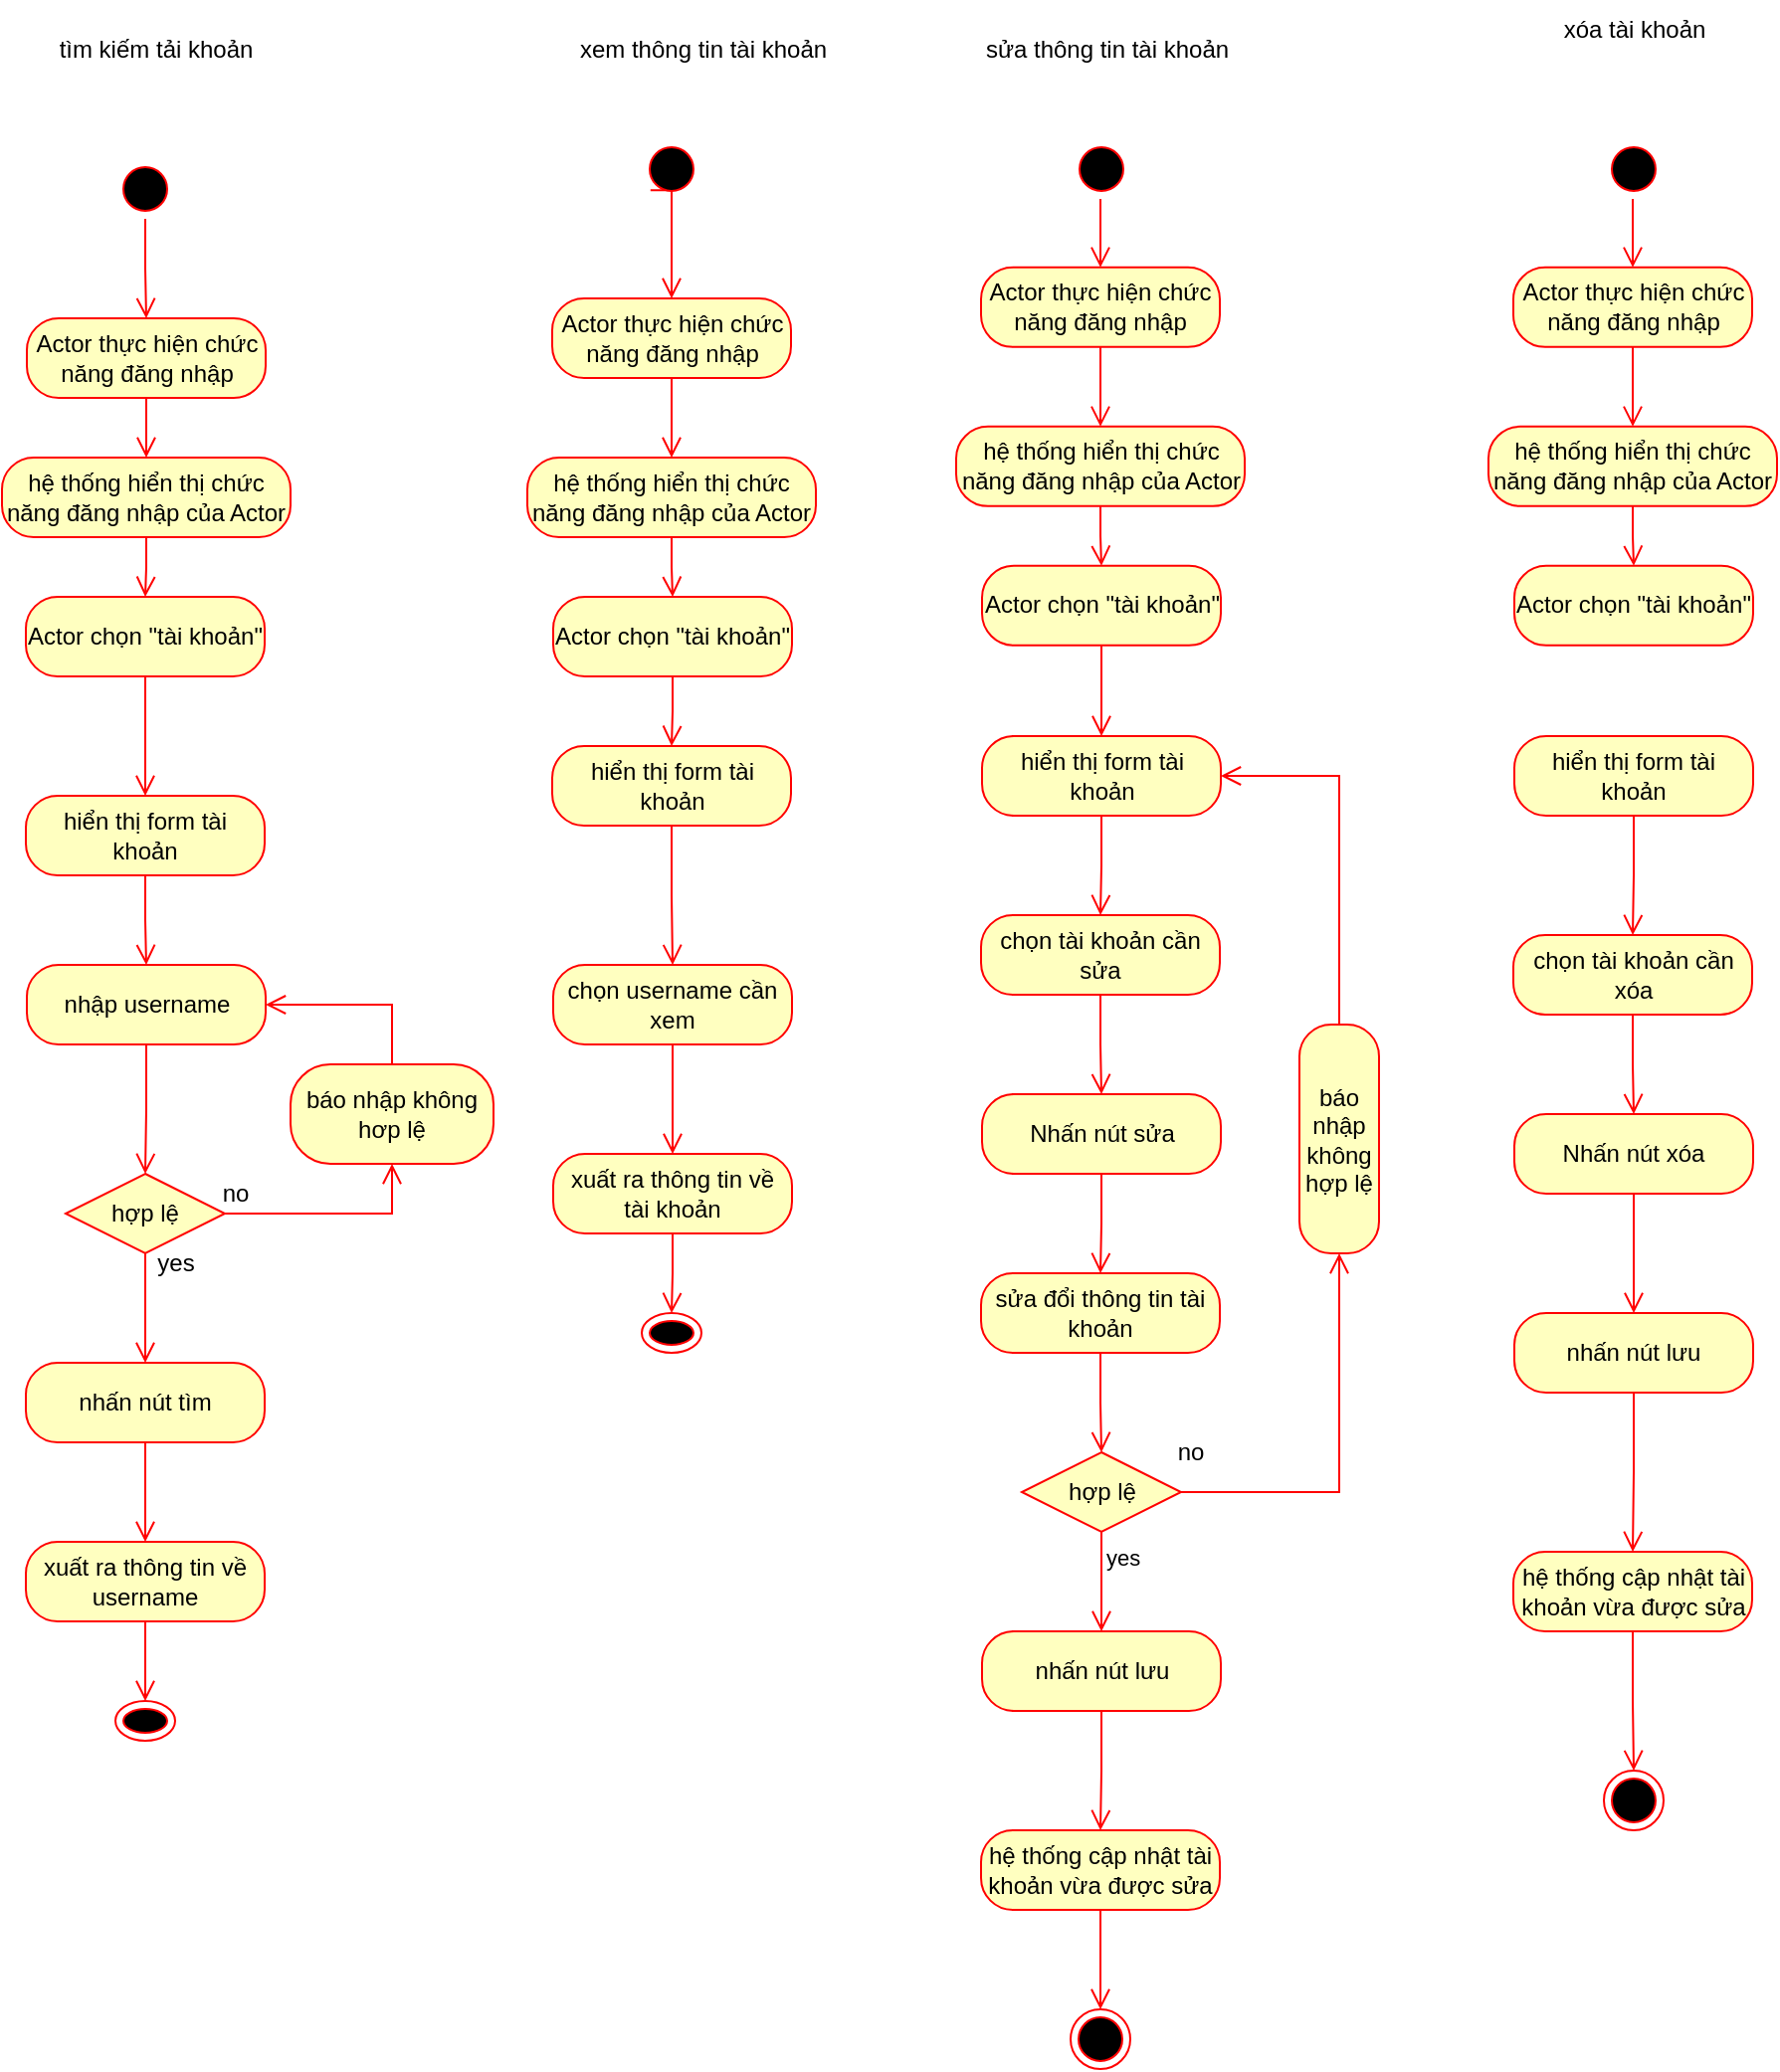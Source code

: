 <mxfile version="20.3.0" type="device"><diagram id="ISaR1A7o944pUpE1qrvK" name="Page-1"><mxGraphModel dx="1278" dy="641" grid="1" gridSize="10" guides="1" tooltips="1" connect="1" arrows="1" fold="1" page="1" pageScale="1" pageWidth="850" pageHeight="1100" math="0" shadow="0"><root><mxCell id="0"/><mxCell id="1" parent="0"/><mxCell id="eyunKyu2GfTT3AGku9Bz-1" value="" style="ellipse;html=1;shape=startState;fillColor=#000000;strokeColor=#ff0000;" parent="1" vertex="1"><mxGeometry x="410" y="290" width="30" height="30" as="geometry"/></mxCell><mxCell id="eyunKyu2GfTT3AGku9Bz-2" value="" style="edgeStyle=orthogonalEdgeStyle;html=1;verticalAlign=bottom;endArrow=open;endSize=8;strokeColor=#ff0000;rounded=0;entryX=0.5;entryY=0;entryDx=0;entryDy=0;" parent="1" source="eyunKyu2GfTT3AGku9Bz-1" target="eyunKyu2GfTT3AGku9Bz-3" edge="1"><mxGeometry relative="1" as="geometry"><mxPoint x="425" y="380" as="targetPoint"/></mxGeometry></mxCell><mxCell id="eyunKyu2GfTT3AGku9Bz-3" value="Actor thực hiện chức năng đăng nhập" style="rounded=1;whiteSpace=wrap;html=1;arcSize=40;fontColor=#000000;fillColor=#ffffc0;strokeColor=#ff0000;" parent="1" vertex="1"><mxGeometry x="365.5" y="370" width="120" height="40" as="geometry"/></mxCell><mxCell id="eyunKyu2GfTT3AGku9Bz-4" value="" style="edgeStyle=orthogonalEdgeStyle;html=1;verticalAlign=bottom;endArrow=open;endSize=8;strokeColor=#ff0000;rounded=0;entryX=0.5;entryY=0;entryDx=0;entryDy=0;" parent="1" source="eyunKyu2GfTT3AGku9Bz-3" target="eyunKyu2GfTT3AGku9Bz-5" edge="1"><mxGeometry relative="1" as="geometry"><mxPoint x="425" y="460" as="targetPoint"/></mxGeometry></mxCell><mxCell id="eyunKyu2GfTT3AGku9Bz-5" value="hệ thống hiển thị chức năng đăng nhập của Actor" style="rounded=1;whiteSpace=wrap;html=1;arcSize=40;fontColor=#000000;fillColor=#ffffc0;strokeColor=#ff0000;" parent="1" vertex="1"><mxGeometry x="353" y="440" width="145" height="40" as="geometry"/></mxCell><mxCell id="eyunKyu2GfTT3AGku9Bz-6" value="" style="edgeStyle=orthogonalEdgeStyle;html=1;verticalAlign=bottom;endArrow=open;endSize=8;strokeColor=#ff0000;rounded=0;entryX=0.5;entryY=0;entryDx=0;entryDy=0;" parent="1" source="eyunKyu2GfTT3AGku9Bz-5" target="eyunKyu2GfTT3AGku9Bz-9" edge="1"><mxGeometry relative="1" as="geometry"><mxPoint x="425" y="560" as="targetPoint"/></mxGeometry></mxCell><mxCell id="eyunKyu2GfTT3AGku9Bz-9" value="Actor chọn &quot;tài khoản&quot;" style="rounded=1;whiteSpace=wrap;html=1;arcSize=40;fontColor=#000000;fillColor=#ffffc0;strokeColor=#ff0000;" parent="1" vertex="1"><mxGeometry x="365" y="510" width="120" height="40" as="geometry"/></mxCell><mxCell id="eyunKyu2GfTT3AGku9Bz-10" value="" style="edgeStyle=orthogonalEdgeStyle;html=1;verticalAlign=bottom;endArrow=open;endSize=8;strokeColor=#ff0000;rounded=0;entryX=0.5;entryY=0;entryDx=0;entryDy=0;" parent="1" source="eyunKyu2GfTT3AGku9Bz-9" target="Q9FIczg3-91esxpvTEis-57" edge="1"><mxGeometry relative="1" as="geometry"><mxPoint x="420" y="590" as="targetPoint"/></mxGeometry></mxCell><mxCell id="eyunKyu2GfTT3AGku9Bz-16" value="tìm kiếm tải khoản" style="text;html=1;align=center;verticalAlign=middle;resizable=0;points=[];autosize=1;strokeColor=none;fillColor=none;" parent="1" vertex="1"><mxGeometry x="370" y="220" width="120" height="30" as="geometry"/></mxCell><mxCell id="eyunKyu2GfTT3AGku9Bz-17" value="nhập username" style="rounded=1;whiteSpace=wrap;html=1;arcSize=40;fontColor=#000000;fillColor=#ffffc0;strokeColor=#ff0000;" parent="1" vertex="1"><mxGeometry x="365.5" y="695" width="120" height="40" as="geometry"/></mxCell><mxCell id="eyunKyu2GfTT3AGku9Bz-18" value="" style="edgeStyle=orthogonalEdgeStyle;html=1;verticalAlign=bottom;endArrow=open;endSize=8;strokeColor=#ff0000;rounded=0;entryX=0.5;entryY=0;entryDx=0;entryDy=0;" parent="1" source="eyunKyu2GfTT3AGku9Bz-17" target="eyunKyu2GfTT3AGku9Bz-19" edge="1"><mxGeometry relative="1" as="geometry"><mxPoint x="413" y="885" as="targetPoint"/></mxGeometry></mxCell><mxCell id="eyunKyu2GfTT3AGku9Bz-19" value="hợp lệ" style="rhombus;whiteSpace=wrap;html=1;fillColor=#ffffc0;strokeColor=#ff0000;" parent="1" vertex="1"><mxGeometry x="385" y="800" width="80" height="40" as="geometry"/></mxCell><mxCell id="eyunKyu2GfTT3AGku9Bz-22" value="báo nhập không hơp lệ" style="rounded=1;whiteSpace=wrap;html=1;arcSize=40;fontColor=#000000;fillColor=#ffffc0;strokeColor=#ff0000;" parent="1" vertex="1"><mxGeometry x="498" y="745" width="102" height="50" as="geometry"/></mxCell><mxCell id="eyunKyu2GfTT3AGku9Bz-23" value="" style="edgeStyle=orthogonalEdgeStyle;html=1;verticalAlign=bottom;endArrow=open;endSize=8;strokeColor=#ff0000;rounded=0;exitX=0.5;exitY=0;exitDx=0;exitDy=0;entryX=1;entryY=0.5;entryDx=0;entryDy=0;" parent="1" source="eyunKyu2GfTT3AGku9Bz-22" target="eyunKyu2GfTT3AGku9Bz-17" edge="1"><mxGeometry relative="1" as="geometry"><mxPoint x="540" y="925" as="targetPoint"/></mxGeometry></mxCell><mxCell id="eyunKyu2GfTT3AGku9Bz-24" value="" style="edgeStyle=orthogonalEdgeStyle;html=1;verticalAlign=bottom;endArrow=open;endSize=8;strokeColor=#ff0000;rounded=0;exitX=1;exitY=0.5;exitDx=0;exitDy=0;entryX=0.5;entryY=1;entryDx=0;entryDy=0;" parent="1" source="eyunKyu2GfTT3AGku9Bz-19" target="eyunKyu2GfTT3AGku9Bz-22" edge="1"><mxGeometry relative="1" as="geometry"><mxPoint x="550" y="895" as="targetPoint"/><mxPoint x="435" y="825" as="sourcePoint"/></mxGeometry></mxCell><mxCell id="eyunKyu2GfTT3AGku9Bz-30" value="" style="edgeStyle=orthogonalEdgeStyle;html=1;verticalAlign=bottom;endArrow=open;endSize=8;strokeColor=#ff0000;rounded=0;exitX=0.5;exitY=1;exitDx=0;exitDy=0;entryX=0.5;entryY=0;entryDx=0;entryDy=0;" parent="1" source="eyunKyu2GfTT3AGku9Bz-19" target="Q9FIczg3-91esxpvTEis-37" edge="1"><mxGeometry relative="1" as="geometry"><mxPoint x="426" y="965" as="targetPoint"/><mxPoint x="430" y="785.0" as="sourcePoint"/><Array as="points"/></mxGeometry></mxCell><mxCell id="eyunKyu2GfTT3AGku9Bz-32" value="xuất ra thông tin về username" style="rounded=1;whiteSpace=wrap;html=1;arcSize=40;fontColor=#000000;fillColor=#ffffc0;strokeColor=#ff0000;" parent="1" vertex="1"><mxGeometry x="365" y="985" width="120" height="40" as="geometry"/></mxCell><mxCell id="eyunKyu2GfTT3AGku9Bz-33" value="" style="edgeStyle=orthogonalEdgeStyle;html=1;verticalAlign=bottom;endArrow=open;endSize=8;strokeColor=#ff0000;rounded=0;" parent="1" source="eyunKyu2GfTT3AGku9Bz-32" target="eyunKyu2GfTT3AGku9Bz-34" edge="1"><mxGeometry relative="1" as="geometry"><mxPoint x="420" y="1025" as="targetPoint"/><Array as="points"/></mxGeometry></mxCell><mxCell id="eyunKyu2GfTT3AGku9Bz-34" value="" style="ellipse;html=1;shape=endState;fillColor=#000000;strokeColor=#ff0000;" parent="1" vertex="1"><mxGeometry x="410" y="1065" width="30" height="20" as="geometry"/></mxCell><mxCell id="eyunKyu2GfTT3AGku9Bz-38" value="xem thông tin tài khoản" style="text;html=1;align=center;verticalAlign=middle;resizable=0;points=[];autosize=1;strokeColor=none;fillColor=none;" parent="1" vertex="1"><mxGeometry x="629.5" y="220" width="150" height="30" as="geometry"/></mxCell><mxCell id="eyunKyu2GfTT3AGku9Bz-39" value="chọn username cần xem" style="rounded=1;whiteSpace=wrap;html=1;arcSize=40;fontColor=#000000;fillColor=#ffffc0;strokeColor=#ff0000;" parent="1" vertex="1"><mxGeometry x="630" y="695" width="120" height="40" as="geometry"/></mxCell><mxCell id="eyunKyu2GfTT3AGku9Bz-40" value="" style="edgeStyle=orthogonalEdgeStyle;html=1;verticalAlign=bottom;endArrow=open;endSize=8;strokeColor=#ff0000;rounded=0;entryX=0.5;entryY=0;entryDx=0;entryDy=0;" parent="1" source="eyunKyu2GfTT3AGku9Bz-39" target="eyunKyu2GfTT3AGku9Bz-44" edge="1"><mxGeometry relative="1" as="geometry"><mxPoint x="690" y="800.0" as="targetPoint"/></mxGeometry></mxCell><mxCell id="eyunKyu2GfTT3AGku9Bz-44" value="xuất ra thông tin về tài khoản" style="rounded=1;whiteSpace=wrap;html=1;arcSize=40;fontColor=#000000;fillColor=#ffffc0;strokeColor=#ff0000;" parent="1" vertex="1"><mxGeometry x="630" y="790" width="120" height="40" as="geometry"/></mxCell><mxCell id="eyunKyu2GfTT3AGku9Bz-45" value="" style="edgeStyle=orthogonalEdgeStyle;html=1;verticalAlign=bottom;endArrow=open;endSize=8;strokeColor=#ff0000;rounded=0;entryX=0.5;entryY=0;entryDx=0;entryDy=0;" parent="1" source="eyunKyu2GfTT3AGku9Bz-44" target="Q9FIczg3-91esxpvTEis-22" edge="1"><mxGeometry relative="1" as="geometry"><mxPoint x="689.5" y="840.0" as="targetPoint"/><Array as="points"/></mxGeometry></mxCell><mxCell id="eyunKyu2GfTT3AGku9Bz-56" value="sửa thông tin tài khoản" style="text;html=1;align=center;verticalAlign=middle;resizable=0;points=[];autosize=1;strokeColor=none;fillColor=none;" parent="1" vertex="1"><mxGeometry x="832.5" y="220" width="150" height="30" as="geometry"/></mxCell><mxCell id="eyunKyu2GfTT3AGku9Bz-60" value="hợp lệ" style="rhombus;whiteSpace=wrap;html=1;fillColor=#ffffc0;strokeColor=#ff0000;" parent="1" vertex="1"><mxGeometry x="865.5" y="940" width="80" height="40" as="geometry"/></mxCell><mxCell id="eyunKyu2GfTT3AGku9Bz-62" value="yes" style="edgeStyle=orthogonalEdgeStyle;html=1;align=left;verticalAlign=top;endArrow=open;endSize=8;strokeColor=#ff0000;rounded=0;entryX=0.5;entryY=0;entryDx=0;entryDy=0;" parent="1" source="eyunKyu2GfTT3AGku9Bz-60" target="eyunKyu2GfTT3AGku9Bz-69" edge="1"><mxGeometry x="-1" relative="1" as="geometry"><mxPoint x="905" y="990" as="targetPoint"/></mxGeometry></mxCell><mxCell id="eyunKyu2GfTT3AGku9Bz-69" value="nhấn nút lưu" style="rounded=1;whiteSpace=wrap;html=1;arcSize=40;fontColor=#000000;fillColor=#ffffc0;strokeColor=#ff0000;" parent="1" vertex="1"><mxGeometry x="845.5" y="1030" width="120" height="40" as="geometry"/></mxCell><mxCell id="eyunKyu2GfTT3AGku9Bz-70" value="" style="edgeStyle=orthogonalEdgeStyle;html=1;verticalAlign=bottom;endArrow=open;endSize=8;strokeColor=#ff0000;rounded=0;" parent="1" source="eyunKyu2GfTT3AGku9Bz-69" target="eyunKyu2GfTT3AGku9Bz-71" edge="1"><mxGeometry relative="1" as="geometry"><mxPoint x="845" y="1200" as="targetPoint"/></mxGeometry></mxCell><mxCell id="eyunKyu2GfTT3AGku9Bz-71" value="hệ thống cập nhật tài khoản vừa được sửa" style="rounded=1;whiteSpace=wrap;html=1;arcSize=40;fontColor=#000000;fillColor=#ffffc0;strokeColor=#ff0000;" parent="1" vertex="1"><mxGeometry x="845" y="1130" width="120" height="40" as="geometry"/></mxCell><mxCell id="eyunKyu2GfTT3AGku9Bz-76" value="xóa tài khoản" style="text;html=1;align=center;verticalAlign=middle;resizable=0;points=[];autosize=1;strokeColor=none;fillColor=none;" parent="1" vertex="1"><mxGeometry x="1127.5" y="210" width="90" height="30" as="geometry"/></mxCell><mxCell id="Q9FIczg3-91esxpvTEis-2" value="no" style="text;html=1;align=center;verticalAlign=middle;resizable=0;points=[];autosize=1;strokeColor=none;fillColor=none;" parent="1" vertex="1"><mxGeometry x="450" y="795" width="40" height="30" as="geometry"/></mxCell><mxCell id="Q9FIczg3-91esxpvTEis-3" value="yes" style="text;html=1;align=center;verticalAlign=middle;resizable=0;points=[];autosize=1;strokeColor=none;fillColor=none;" parent="1" vertex="1"><mxGeometry x="420" y="830" width="40" height="30" as="geometry"/></mxCell><mxCell id="Q9FIczg3-91esxpvTEis-12" value="" style="edgeStyle=orthogonalEdgeStyle;html=1;verticalAlign=bottom;endArrow=open;endSize=8;strokeColor=#ff0000;rounded=0;entryX=0.5;entryY=0;entryDx=0;entryDy=0;exitX=0;exitY=1;exitDx=0;exitDy=0;" parent="1" source="Q9FIczg3-91esxpvTEis-18" target="Q9FIczg3-91esxpvTEis-13" edge="1"><mxGeometry relative="1" as="geometry"><mxPoint x="689.5" y="385" as="targetPoint"/><mxPoint x="689.5" y="325" as="sourcePoint"/><Array as="points"><mxPoint x="690" y="306"/></Array></mxGeometry></mxCell><mxCell id="Q9FIczg3-91esxpvTEis-13" value="Actor thực hiện chức năng đăng nhập" style="rounded=1;whiteSpace=wrap;html=1;arcSize=40;fontColor=#000000;fillColor=#ffffc0;strokeColor=#ff0000;" parent="1" vertex="1"><mxGeometry x="629.5" y="360" width="120" height="40" as="geometry"/></mxCell><mxCell id="Q9FIczg3-91esxpvTEis-14" value="" style="edgeStyle=orthogonalEdgeStyle;html=1;verticalAlign=bottom;endArrow=open;endSize=8;strokeColor=#ff0000;rounded=0;entryX=0.5;entryY=0;entryDx=0;entryDy=0;" parent="1" source="Q9FIczg3-91esxpvTEis-13" target="Q9FIczg3-91esxpvTEis-15" edge="1"><mxGeometry relative="1" as="geometry"><mxPoint x="689.5" y="465" as="targetPoint"/></mxGeometry></mxCell><mxCell id="Q9FIczg3-91esxpvTEis-15" value="hệ thống hiển thị chức năng đăng nhập của Actor" style="rounded=1;whiteSpace=wrap;html=1;arcSize=40;fontColor=#000000;fillColor=#ffffc0;strokeColor=#ff0000;" parent="1" vertex="1"><mxGeometry x="617" y="440" width="145" height="40" as="geometry"/></mxCell><mxCell id="Q9FIczg3-91esxpvTEis-16" value="" style="edgeStyle=orthogonalEdgeStyle;html=1;verticalAlign=bottom;endArrow=open;endSize=8;strokeColor=#ff0000;rounded=0;entryX=0.5;entryY=0;entryDx=0;entryDy=0;" parent="1" source="Q9FIczg3-91esxpvTEis-15" target="Q9FIczg3-91esxpvTEis-17" edge="1"><mxGeometry relative="1" as="geometry"><mxPoint x="689.5" y="565" as="targetPoint"/></mxGeometry></mxCell><mxCell id="Q9FIczg3-91esxpvTEis-17" value="Actor chọn &quot;tài khoản&quot;" style="rounded=1;whiteSpace=wrap;html=1;arcSize=40;fontColor=#000000;fillColor=#ffffc0;strokeColor=#ff0000;" parent="1" vertex="1"><mxGeometry x="630" y="510" width="120" height="40" as="geometry"/></mxCell><mxCell id="Q9FIczg3-91esxpvTEis-18" value="" style="ellipse;html=1;shape=startState;fillColor=#000000;strokeColor=#ff0000;" parent="1" vertex="1"><mxGeometry x="674.5" y="280" width="30" height="30" as="geometry"/></mxCell><mxCell id="Q9FIczg3-91esxpvTEis-20" value="" style="edgeStyle=orthogonalEdgeStyle;html=1;verticalAlign=bottom;endArrow=open;endSize=8;strokeColor=#ff0000;rounded=0;exitX=0.5;exitY=1;exitDx=0;exitDy=0;entryX=0.5;entryY=0;entryDx=0;entryDy=0;" parent="1" source="Q9FIczg3-91esxpvTEis-17" target="Q9FIczg3-91esxpvTEis-59" edge="1"><mxGeometry relative="1" as="geometry"><mxPoint x="690" y="590" as="targetPoint"/><mxPoint x="700" y="720.0" as="sourcePoint"/></mxGeometry></mxCell><mxCell id="Q9FIczg3-91esxpvTEis-22" value="" style="ellipse;html=1;shape=endState;fillColor=#000000;strokeColor=#ff0000;" parent="1" vertex="1"><mxGeometry x="674.5" y="870" width="30" height="20" as="geometry"/></mxCell><mxCell id="Q9FIczg3-91esxpvTEis-27" value="" style="edgeStyle=orthogonalEdgeStyle;html=1;verticalAlign=bottom;endArrow=open;endSize=8;strokeColor=#ff0000;rounded=0;entryX=0.5;entryY=0;entryDx=0;entryDy=0;" parent="1" source="Q9FIczg3-91esxpvTEis-33" target="Q9FIczg3-91esxpvTEis-28" edge="1"><mxGeometry relative="1" as="geometry"><mxPoint x="905" y="369.43" as="targetPoint"/><mxPoint x="894.393" y="290.037" as="sourcePoint"/><Array as="points"><mxPoint x="905" y="290"/></Array></mxGeometry></mxCell><mxCell id="Q9FIczg3-91esxpvTEis-28" value="Actor thực hiện chức năng đăng nhập" style="rounded=1;whiteSpace=wrap;html=1;arcSize=40;fontColor=#000000;fillColor=#ffffc0;strokeColor=#ff0000;" parent="1" vertex="1"><mxGeometry x="845" y="344.43" width="120" height="40" as="geometry"/></mxCell><mxCell id="Q9FIczg3-91esxpvTEis-29" value="" style="edgeStyle=orthogonalEdgeStyle;html=1;verticalAlign=bottom;endArrow=open;endSize=8;strokeColor=#ff0000;rounded=0;entryX=0.5;entryY=0;entryDx=0;entryDy=0;" parent="1" source="Q9FIczg3-91esxpvTEis-28" target="Q9FIczg3-91esxpvTEis-30" edge="1"><mxGeometry relative="1" as="geometry"><mxPoint x="905" y="449.43" as="targetPoint"/></mxGeometry></mxCell><mxCell id="Q9FIczg3-91esxpvTEis-30" value="hệ thống hiển thị chức năng đăng nhập của Actor" style="rounded=1;whiteSpace=wrap;html=1;arcSize=40;fontColor=#000000;fillColor=#ffffc0;strokeColor=#ff0000;" parent="1" vertex="1"><mxGeometry x="832.5" y="424.43" width="145" height="40" as="geometry"/></mxCell><mxCell id="Q9FIczg3-91esxpvTEis-31" value="" style="edgeStyle=orthogonalEdgeStyle;html=1;verticalAlign=bottom;endArrow=open;endSize=8;strokeColor=#ff0000;rounded=0;entryX=0.5;entryY=0;entryDx=0;entryDy=0;" parent="1" source="Q9FIczg3-91esxpvTEis-30" target="Q9FIczg3-91esxpvTEis-32" edge="1"><mxGeometry relative="1" as="geometry"><mxPoint x="905" y="549.43" as="targetPoint"/></mxGeometry></mxCell><mxCell id="Q9FIczg3-91esxpvTEis-32" value="Actor chọn &quot;tài khoản&quot;" style="rounded=1;whiteSpace=wrap;html=1;arcSize=40;fontColor=#000000;fillColor=#ffffc0;strokeColor=#ff0000;" parent="1" vertex="1"><mxGeometry x="845.5" y="494.43" width="120" height="40" as="geometry"/></mxCell><mxCell id="Q9FIczg3-91esxpvTEis-33" value="" style="ellipse;html=1;shape=startState;fillColor=#000000;strokeColor=#ff0000;" parent="1" vertex="1"><mxGeometry x="890.5" y="280" width="30" height="30" as="geometry"/></mxCell><mxCell id="Q9FIczg3-91esxpvTEis-37" value="nhấn nút tìm" style="rounded=1;whiteSpace=wrap;html=1;arcSize=40;fontColor=#000000;fillColor=#ffffc0;strokeColor=#ff0000;" parent="1" vertex="1"><mxGeometry x="365" y="895" width="120" height="40" as="geometry"/></mxCell><mxCell id="Q9FIczg3-91esxpvTEis-38" value="" style="edgeStyle=orthogonalEdgeStyle;html=1;verticalAlign=bottom;endArrow=open;endSize=8;strokeColor=#ff0000;rounded=0;" parent="1" source="Q9FIczg3-91esxpvTEis-37" target="eyunKyu2GfTT3AGku9Bz-32" edge="1"><mxGeometry relative="1" as="geometry"><mxPoint x="590" y="1005" as="targetPoint"/></mxGeometry></mxCell><mxCell id="Q9FIczg3-91esxpvTEis-39" value="chọn tài khoản cần sửa" style="rounded=1;whiteSpace=wrap;html=1;arcSize=40;fontColor=#000000;fillColor=#ffffc0;strokeColor=#ff0000;" parent="1" vertex="1"><mxGeometry x="845" y="670" width="120" height="40" as="geometry"/></mxCell><mxCell id="Q9FIczg3-91esxpvTEis-40" value="" style="edgeStyle=orthogonalEdgeStyle;html=1;verticalAlign=bottom;endArrow=open;endSize=8;strokeColor=#ff0000;rounded=0;entryX=0.5;entryY=0;entryDx=0;entryDy=0;" parent="1" source="Q9FIczg3-91esxpvTEis-39" target="Q9FIczg3-91esxpvTEis-42" edge="1"><mxGeometry relative="1" as="geometry"><mxPoint x="911" y="800" as="targetPoint"/></mxGeometry></mxCell><mxCell id="Q9FIczg3-91esxpvTEis-41" value="" style="edgeStyle=orthogonalEdgeStyle;html=1;verticalAlign=bottom;endArrow=open;endSize=8;strokeColor=#ff0000;rounded=0;exitX=0.5;exitY=1;exitDx=0;exitDy=0;entryX=0.5;entryY=0;entryDx=0;entryDy=0;" parent="1" source="Q9FIczg3-91esxpvTEis-32" target="Q9FIczg3-91esxpvTEis-50" edge="1"><mxGeometry relative="1" as="geometry"><mxPoint x="906" y="560" as="targetPoint"/><mxPoint x="930" y="620" as="sourcePoint"/></mxGeometry></mxCell><mxCell id="Q9FIczg3-91esxpvTEis-42" value="Nhấn nút sửa" style="rounded=1;whiteSpace=wrap;html=1;arcSize=40;fontColor=#000000;fillColor=#ffffc0;strokeColor=#ff0000;" parent="1" vertex="1"><mxGeometry x="845.5" y="760" width="120" height="40" as="geometry"/></mxCell><mxCell id="Q9FIczg3-91esxpvTEis-43" value="" style="edgeStyle=orthogonalEdgeStyle;html=1;verticalAlign=bottom;endArrow=open;endSize=8;strokeColor=#ff0000;rounded=0;entryX=0.5;entryY=0;entryDx=0;entryDy=0;" parent="1" source="Q9FIczg3-91esxpvTEis-42" target="Q9FIczg3-91esxpvTEis-53" edge="1"><mxGeometry relative="1" as="geometry"><mxPoint x="915" y="905" as="targetPoint"/></mxGeometry></mxCell><mxCell id="Q9FIczg3-91esxpvTEis-46" value="" style="edgeStyle=orthogonalEdgeStyle;html=1;verticalAlign=bottom;endArrow=open;endSize=8;strokeColor=#ff0000;rounded=0;entryX=0.5;entryY=0;entryDx=0;entryDy=0;exitX=0.5;exitY=1;exitDx=0;exitDy=0;" parent="1" source="Q9FIczg3-91esxpvTEis-53" target="eyunKyu2GfTT3AGku9Bz-60" edge="1"><mxGeometry relative="1" as="geometry"><mxPoint x="920" y="900" as="targetPoint"/><mxPoint x="905" y="1030" as="sourcePoint"/></mxGeometry></mxCell><mxCell id="Q9FIczg3-91esxpvTEis-47" value="" style="edgeStyle=orthogonalEdgeStyle;html=1;verticalAlign=bottom;endArrow=open;endSize=8;strokeColor=#ff0000;rounded=0;exitX=1;exitY=0.5;exitDx=0;exitDy=0;entryX=0.5;entryY=1;entryDx=0;entryDy=0;" parent="1" source="eyunKyu2GfTT3AGku9Bz-60" target="Q9FIczg3-91esxpvTEis-48" edge="1"><mxGeometry relative="1" as="geometry"><mxPoint x="1015" y="840" as="targetPoint"/><mxPoint x="920" y="850" as="sourcePoint"/></mxGeometry></mxCell><mxCell id="Q9FIczg3-91esxpvTEis-48" value="báo nhập không hợp lệ" style="rounded=1;whiteSpace=wrap;html=1;arcSize=40;fontColor=#000000;fillColor=#ffffc0;strokeColor=#ff0000;" parent="1" vertex="1"><mxGeometry x="1005" y="725" width="40" height="115" as="geometry"/></mxCell><mxCell id="Q9FIczg3-91esxpvTEis-50" value="hiển thị form tài khoản" style="rounded=1;whiteSpace=wrap;html=1;arcSize=40;fontColor=#000000;fillColor=#ffffc0;strokeColor=#ff0000;" parent="1" vertex="1"><mxGeometry x="845.5" y="580" width="120" height="40" as="geometry"/></mxCell><mxCell id="Q9FIczg3-91esxpvTEis-51" value="" style="edgeStyle=orthogonalEdgeStyle;html=1;verticalAlign=bottom;endArrow=open;endSize=8;strokeColor=#ff0000;rounded=0;entryX=0.5;entryY=0;entryDx=0;entryDy=0;" parent="1" source="Q9FIczg3-91esxpvTEis-50" target="Q9FIczg3-91esxpvTEis-39" edge="1"><mxGeometry relative="1" as="geometry"><mxPoint x="906" y="660" as="targetPoint"/></mxGeometry></mxCell><mxCell id="Q9FIczg3-91esxpvTEis-52" value="" style="edgeStyle=orthogonalEdgeStyle;html=1;verticalAlign=bottom;endArrow=open;endSize=8;strokeColor=#ff0000;rounded=0;exitX=0.5;exitY=0;exitDx=0;exitDy=0;entryX=1;entryY=0.5;entryDx=0;entryDy=0;" parent="1" source="Q9FIczg3-91esxpvTEis-48" target="Q9FIczg3-91esxpvTEis-50" edge="1"><mxGeometry relative="1" as="geometry"><mxPoint x="916" y="670" as="targetPoint"/><mxPoint x="915.5" y="630" as="sourcePoint"/></mxGeometry></mxCell><mxCell id="Q9FIczg3-91esxpvTEis-53" value="sửa đổi thông tin tài khoản" style="rounded=1;whiteSpace=wrap;html=1;arcSize=40;fontColor=#000000;fillColor=#ffffc0;strokeColor=#ff0000;" parent="1" vertex="1"><mxGeometry x="845" y="850" width="120" height="40" as="geometry"/></mxCell><mxCell id="Q9FIczg3-91esxpvTEis-54" value="no" style="text;html=1;align=center;verticalAlign=middle;resizable=0;points=[];autosize=1;strokeColor=none;fillColor=none;" parent="1" vertex="1"><mxGeometry x="930" y="925" width="40" height="30" as="geometry"/></mxCell><mxCell id="Q9FIczg3-91esxpvTEis-55" value="" style="ellipse;html=1;shape=endState;fillColor=#000000;strokeColor=#ff0000;" parent="1" vertex="1"><mxGeometry x="890" y="1220" width="30" height="30" as="geometry"/></mxCell><mxCell id="Q9FIczg3-91esxpvTEis-56" value="" style="edgeStyle=orthogonalEdgeStyle;html=1;verticalAlign=bottom;endArrow=open;endSize=8;strokeColor=#ff0000;rounded=0;exitX=0.5;exitY=1;exitDx=0;exitDy=0;" parent="1" source="eyunKyu2GfTT3AGku9Bz-71" target="Q9FIczg3-91esxpvTEis-55" edge="1"><mxGeometry relative="1" as="geometry"><mxPoint x="915" y="1140" as="targetPoint"/><mxPoint x="915.5" y="1080" as="sourcePoint"/></mxGeometry></mxCell><mxCell id="Q9FIczg3-91esxpvTEis-57" value="hiển thị form tài khoản" style="rounded=1;whiteSpace=wrap;html=1;arcSize=40;fontColor=#000000;fillColor=#ffffc0;strokeColor=#ff0000;" parent="1" vertex="1"><mxGeometry x="365" y="610" width="120" height="40" as="geometry"/></mxCell><mxCell id="Q9FIczg3-91esxpvTEis-58" value="" style="edgeStyle=orthogonalEdgeStyle;html=1;verticalAlign=bottom;endArrow=open;endSize=8;strokeColor=#ff0000;rounded=0;entryX=0.5;entryY=0;entryDx=0;entryDy=0;exitX=0.5;exitY=1;exitDx=0;exitDy=0;" parent="1" source="Q9FIczg3-91esxpvTEis-57" target="eyunKyu2GfTT3AGku9Bz-17" edge="1"><mxGeometry relative="1" as="geometry"><mxPoint x="435" y="875" as="targetPoint"/><mxPoint x="435.5" y="790" as="sourcePoint"/></mxGeometry></mxCell><mxCell id="Q9FIczg3-91esxpvTEis-59" value="hiển thị form tài khoản" style="rounded=1;whiteSpace=wrap;html=1;arcSize=40;fontColor=#000000;fillColor=#ffffc0;strokeColor=#ff0000;" parent="1" vertex="1"><mxGeometry x="629.5" y="585" width="120" height="40" as="geometry"/></mxCell><mxCell id="Q9FIczg3-91esxpvTEis-60" value="" style="edgeStyle=orthogonalEdgeStyle;html=1;verticalAlign=bottom;endArrow=open;endSize=8;strokeColor=#ff0000;rounded=0;exitX=0.5;exitY=1;exitDx=0;exitDy=0;entryX=0.5;entryY=0;entryDx=0;entryDy=0;" parent="1" source="Q9FIczg3-91esxpvTEis-59" target="eyunKyu2GfTT3AGku9Bz-39" edge="1"><mxGeometry relative="1" as="geometry"><mxPoint x="690" y="690" as="targetPoint"/><mxPoint x="700" y="745" as="sourcePoint"/></mxGeometry></mxCell><mxCell id="Q9FIczg3-91esxpvTEis-61" value="" style="edgeStyle=orthogonalEdgeStyle;html=1;verticalAlign=bottom;endArrow=open;endSize=8;strokeColor=#ff0000;rounded=0;entryX=0.5;entryY=0;entryDx=0;entryDy=0;" parent="1" source="Q9FIczg3-91esxpvTEis-67" target="Q9FIczg3-91esxpvTEis-62" edge="1"><mxGeometry relative="1" as="geometry"><mxPoint x="1172.5" y="369.43" as="targetPoint"/><mxPoint x="1161.893" y="290.037" as="sourcePoint"/><Array as="points"><mxPoint x="1172.5" y="290"/></Array></mxGeometry></mxCell><mxCell id="Q9FIczg3-91esxpvTEis-62" value="Actor thực hiện chức năng đăng nhập" style="rounded=1;whiteSpace=wrap;html=1;arcSize=40;fontColor=#000000;fillColor=#ffffc0;strokeColor=#ff0000;" parent="1" vertex="1"><mxGeometry x="1112.5" y="344.43" width="120" height="40" as="geometry"/></mxCell><mxCell id="Q9FIczg3-91esxpvTEis-63" value="" style="edgeStyle=orthogonalEdgeStyle;html=1;verticalAlign=bottom;endArrow=open;endSize=8;strokeColor=#ff0000;rounded=0;entryX=0.5;entryY=0;entryDx=0;entryDy=0;" parent="1" source="Q9FIczg3-91esxpvTEis-62" target="Q9FIczg3-91esxpvTEis-64" edge="1"><mxGeometry relative="1" as="geometry"><mxPoint x="1172.5" y="449.43" as="targetPoint"/></mxGeometry></mxCell><mxCell id="Q9FIczg3-91esxpvTEis-64" value="hệ thống hiển thị chức năng đăng nhập của Actor" style="rounded=1;whiteSpace=wrap;html=1;arcSize=40;fontColor=#000000;fillColor=#ffffc0;strokeColor=#ff0000;" parent="1" vertex="1"><mxGeometry x="1100" y="424.43" width="145" height="40" as="geometry"/></mxCell><mxCell id="Q9FIczg3-91esxpvTEis-65" value="" style="edgeStyle=orthogonalEdgeStyle;html=1;verticalAlign=bottom;endArrow=open;endSize=8;strokeColor=#ff0000;rounded=0;entryX=0.5;entryY=0;entryDx=0;entryDy=0;" parent="1" source="Q9FIczg3-91esxpvTEis-64" target="Q9FIczg3-91esxpvTEis-66" edge="1"><mxGeometry relative="1" as="geometry"><mxPoint x="1172.5" y="549.43" as="targetPoint"/></mxGeometry></mxCell><mxCell id="Q9FIczg3-91esxpvTEis-66" value="Actor chọn &quot;tài khoản&quot;" style="rounded=1;whiteSpace=wrap;html=1;arcSize=40;fontColor=#000000;fillColor=#ffffc0;strokeColor=#ff0000;" parent="1" vertex="1"><mxGeometry x="1113" y="494.43" width="120" height="40" as="geometry"/></mxCell><mxCell id="Q9FIczg3-91esxpvTEis-67" value="" style="ellipse;html=1;shape=startState;fillColor=#000000;strokeColor=#ff0000;" parent="1" vertex="1"><mxGeometry x="1158" y="280" width="30" height="30" as="geometry"/></mxCell><mxCell id="Q9FIczg3-91esxpvTEis-68" value="" style="edgeStyle=orthogonalEdgeStyle;html=1;verticalAlign=bottom;endArrow=open;endSize=8;strokeColor=#ff0000;rounded=0;exitX=0.5;exitY=1;exitDx=0;exitDy=0;entryX=0.5;entryY=0;entryDx=0;entryDy=0;" parent="1" source="Q9FIczg3-91esxpvTEis-69" target="Q9FIczg3-91esxpvTEis-80" edge="1"><mxGeometry relative="1" as="geometry"><mxPoint x="1173.5" y="560" as="targetPoint"/><mxPoint x="1197.5" y="620" as="sourcePoint"/></mxGeometry></mxCell><mxCell id="Q9FIczg3-91esxpvTEis-69" value="hiển thị form tài khoản" style="rounded=1;whiteSpace=wrap;html=1;arcSize=40;fontColor=#000000;fillColor=#ffffc0;strokeColor=#ff0000;" parent="1" vertex="1"><mxGeometry x="1113" y="580" width="120" height="40" as="geometry"/></mxCell><mxCell id="Q9FIczg3-91esxpvTEis-77" value="nhấn nút lưu" style="rounded=1;whiteSpace=wrap;html=1;arcSize=40;fontColor=#000000;fillColor=#ffffc0;strokeColor=#ff0000;" parent="1" vertex="1"><mxGeometry x="1113" y="870" width="120" height="40" as="geometry"/></mxCell><mxCell id="Q9FIczg3-91esxpvTEis-78" value="" style="edgeStyle=orthogonalEdgeStyle;html=1;verticalAlign=bottom;endArrow=open;endSize=8;strokeColor=#ff0000;rounded=0;" parent="1" source="Q9FIczg3-91esxpvTEis-77" target="Q9FIczg3-91esxpvTEis-79" edge="1"><mxGeometry relative="1" as="geometry"><mxPoint x="1112.5" y="1210" as="targetPoint"/></mxGeometry></mxCell><mxCell id="Q9FIczg3-91esxpvTEis-79" value="hệ thống cập nhật tài khoản vừa được sửa" style="rounded=1;whiteSpace=wrap;html=1;arcSize=40;fontColor=#000000;fillColor=#ffffc0;strokeColor=#ff0000;" parent="1" vertex="1"><mxGeometry x="1112.5" y="990" width="120" height="40" as="geometry"/></mxCell><mxCell id="Q9FIczg3-91esxpvTEis-80" value="chọn tài khoản cần xóa" style="rounded=1;whiteSpace=wrap;html=1;arcSize=40;fontColor=#000000;fillColor=#ffffc0;strokeColor=#ff0000;" parent="1" vertex="1"><mxGeometry x="1112.5" y="680" width="120" height="40" as="geometry"/></mxCell><mxCell id="Q9FIczg3-91esxpvTEis-81" value="" style="edgeStyle=orthogonalEdgeStyle;html=1;verticalAlign=bottom;endArrow=open;endSize=8;strokeColor=#ff0000;rounded=0;entryX=0.5;entryY=0;entryDx=0;entryDy=0;" parent="1" source="Q9FIczg3-91esxpvTEis-80" target="Q9FIczg3-91esxpvTEis-82" edge="1"><mxGeometry relative="1" as="geometry"><mxPoint x="1178.5" y="810" as="targetPoint"/></mxGeometry></mxCell><mxCell id="Q9FIczg3-91esxpvTEis-82" value="Nhấn nút xóa" style="rounded=1;whiteSpace=wrap;html=1;arcSize=40;fontColor=#000000;fillColor=#ffffc0;strokeColor=#ff0000;" parent="1" vertex="1"><mxGeometry x="1113" y="770" width="120" height="40" as="geometry"/></mxCell><mxCell id="Q9FIczg3-91esxpvTEis-83" value="" style="edgeStyle=orthogonalEdgeStyle;html=1;verticalAlign=bottom;endArrow=open;endSize=8;strokeColor=#ff0000;rounded=0;entryX=0.5;entryY=0;entryDx=0;entryDy=0;" parent="1" source="Q9FIczg3-91esxpvTEis-82" target="Q9FIczg3-91esxpvTEis-77" edge="1"><mxGeometry relative="1" as="geometry"><mxPoint x="1172.5" y="860.0" as="targetPoint"/></mxGeometry></mxCell><mxCell id="Q9FIczg3-91esxpvTEis-89" value="" style="ellipse;html=1;shape=endState;fillColor=#000000;strokeColor=#ff0000;" parent="1" vertex="1"><mxGeometry x="1158" y="1100" width="30" height="30" as="geometry"/></mxCell><mxCell id="Q9FIczg3-91esxpvTEis-90" value="" style="edgeStyle=orthogonalEdgeStyle;html=1;verticalAlign=bottom;endArrow=open;endSize=8;strokeColor=#ff0000;rounded=0;exitX=0.5;exitY=1;exitDx=0;exitDy=0;" parent="1" source="Q9FIczg3-91esxpvTEis-79" target="Q9FIczg3-91esxpvTEis-89" edge="1"><mxGeometry relative="1" as="geometry"><mxPoint x="1182.5" y="1150" as="targetPoint"/><mxPoint x="1183" y="1090" as="sourcePoint"/></mxGeometry></mxCell></root></mxGraphModel></diagram></mxfile>